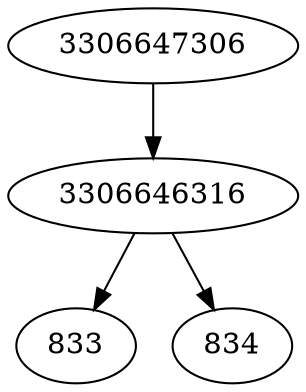 strict digraph  {
833;
3306647306;
3306646316;
834;
3306647306 -> 3306646316;
3306646316 -> 833;
3306646316 -> 834;
}

